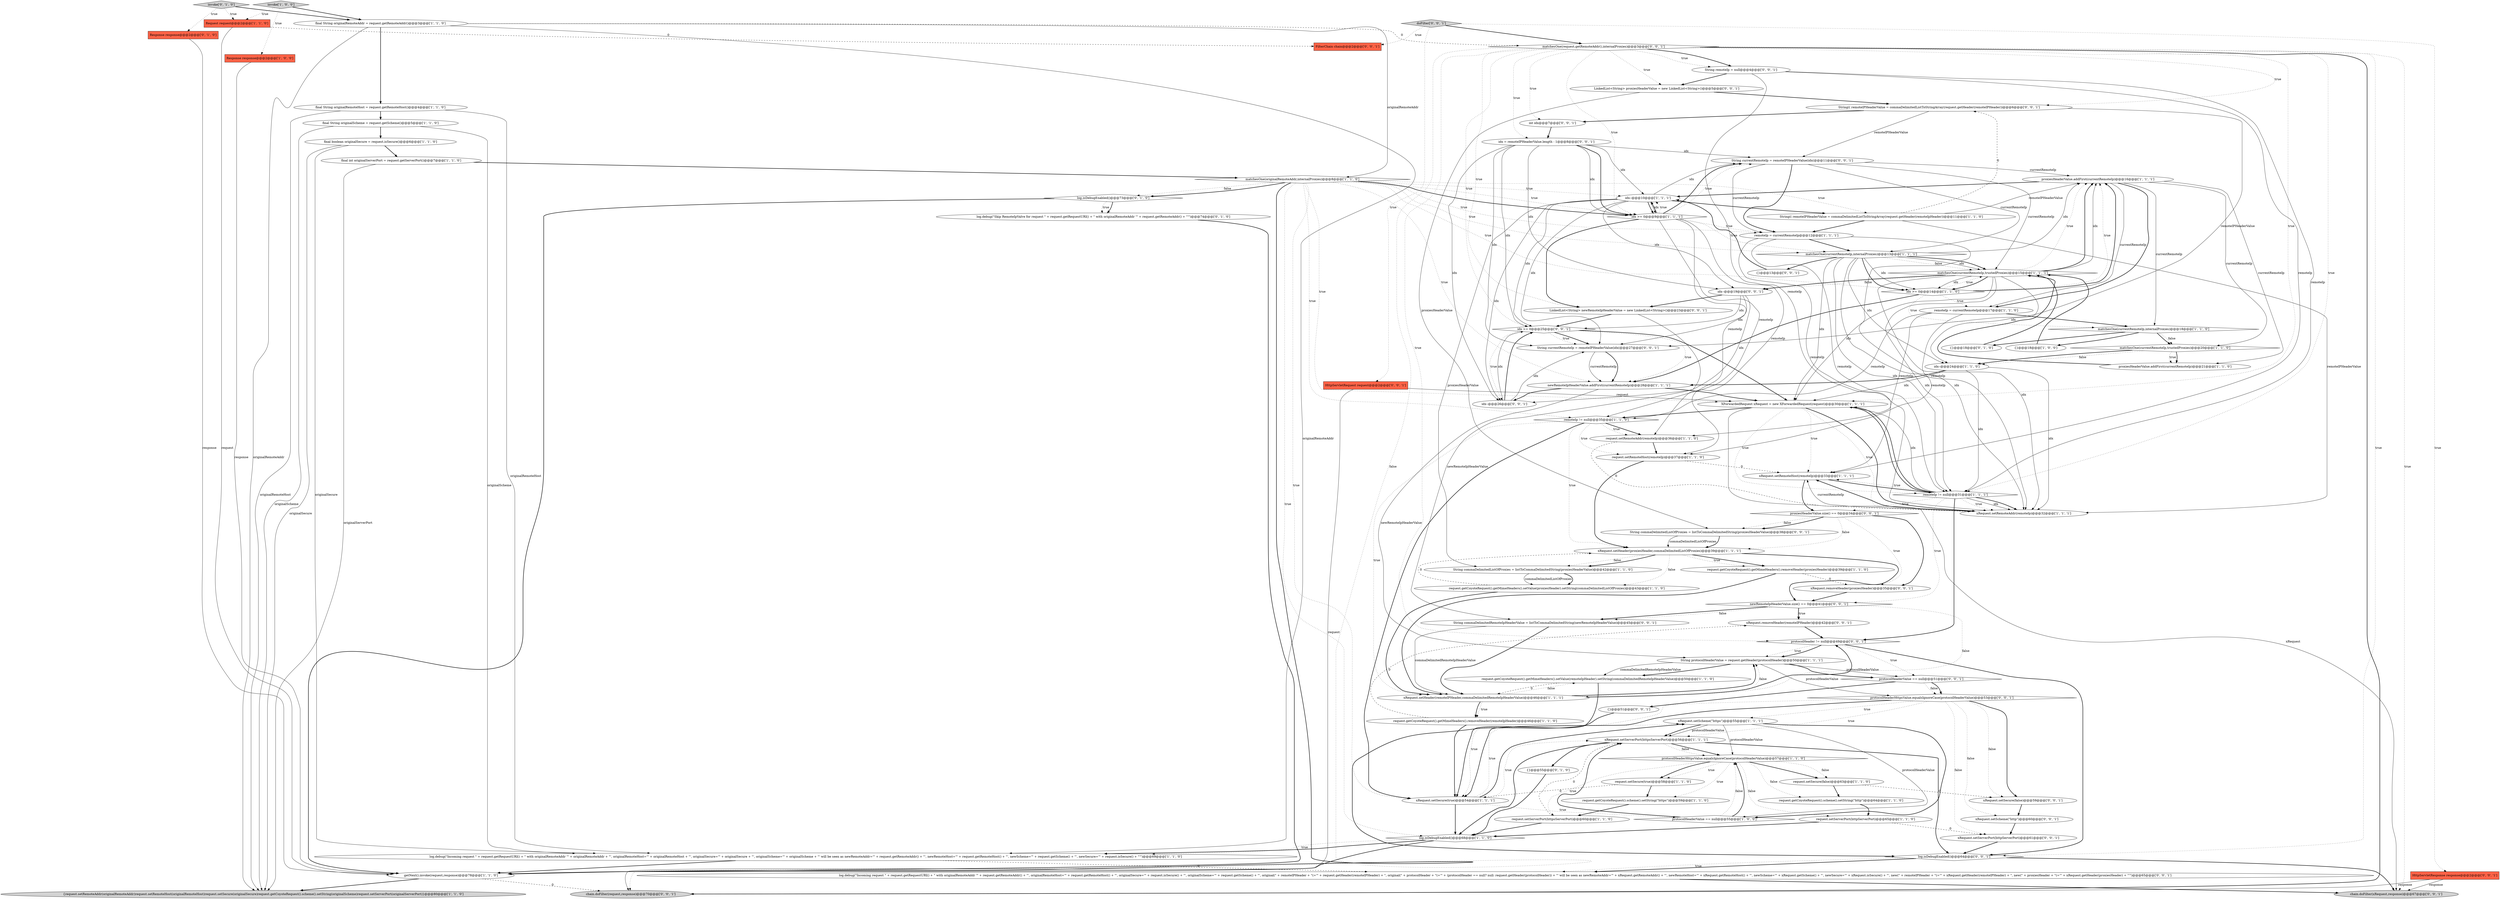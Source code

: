 digraph {
46 [style = filled, label = "xRequest.setScheme(\"https\")@@@55@@@['1', '1', '1']", fillcolor = white, shape = ellipse image = "AAA0AAABBB1BBB"];
2 [style = filled, label = "request.setServerPort(httpServerPort)@@@65@@@['1', '1', '0']", fillcolor = white, shape = ellipse image = "AAA0AAABBB1BBB"];
59 [style = filled, label = "invoke['0', '1', '0']", fillcolor = lightgray, shape = diamond image = "AAA0AAABBB2BBB"];
87 [style = filled, label = "{}@@@51@@@['0', '0', '1']", fillcolor = white, shape = ellipse image = "AAA0AAABBB3BBB"];
76 [style = filled, label = "HttpServletResponse response@@@2@@@['0', '0', '1']", fillcolor = tomato, shape = box image = "AAA0AAABBB3BBB"];
75 [style = filled, label = "idx >= 0@@@25@@@['0', '0', '1']", fillcolor = white, shape = diamond image = "AAA0AAABBB3BBB"];
0 [style = filled, label = "log.isDebugEnabled()@@@68@@@['1', '1', '0']", fillcolor = white, shape = diamond image = "AAA0AAABBB1BBB"];
50 [style = filled, label = "proxiesHeaderValue.addFirst(currentRemoteIp)@@@16@@@['1', '1', '1']", fillcolor = white, shape = ellipse image = "AAA0AAABBB1BBB"];
79 [style = filled, label = "matchesOne(request.getRemoteAddr(),internalProxies)@@@3@@@['0', '0', '1']", fillcolor = white, shape = diamond image = "AAA0AAABBB3BBB"];
68 [style = filled, label = "chain.doFilter(xRequest,response)@@@67@@@['0', '0', '1']", fillcolor = lightgray, shape = ellipse image = "AAA0AAABBB3BBB"];
71 [style = filled, label = "log.isDebugEnabled()@@@64@@@['0', '0', '1']", fillcolor = white, shape = diamond image = "AAA0AAABBB3BBB"];
93 [style = filled, label = "xRequest.setScheme(\"http\")@@@60@@@['0', '0', '1']", fillcolor = white, shape = ellipse image = "AAA0AAABBB3BBB"];
6 [style = filled, label = "request.getCoyoteRequest().getMimeHeaders().removeHeader(proxiesHeader)@@@39@@@['1', '1', '0']", fillcolor = white, shape = ellipse image = "AAA0AAABBB1BBB"];
61 [style = filled, label = "xRequest.removeHeader(remoteIPHeader)@@@42@@@['0', '0', '1']", fillcolor = white, shape = ellipse image = "AAA0AAABBB3BBB"];
37 [style = filled, label = "request.setServerPort(httpsServerPort)@@@60@@@['1', '1', '0']", fillcolor = white, shape = ellipse image = "AAA0AAABBB1BBB"];
54 [style = filled, label = "Response response@@@2@@@['0', '1', '0']", fillcolor = tomato, shape = box image = "AAA0AAABBB2BBB"];
22 [style = filled, label = "{request.setRemoteAddr(originalRemoteAddr)request.setRemoteHost(originalRemoteHost)request.setSecure(originalSecure)request.getCoyoteRequest().scheme().setString(originalScheme)request.setServerPort(originalServerPort)}@@@80@@@['1', '1', '0']", fillcolor = lightgray, shape = ellipse image = "AAA0AAABBB1BBB"];
45 [style = filled, label = "request.setSecure(true)@@@58@@@['1', '1', '0']", fillcolor = white, shape = ellipse image = "AAA0AAABBB1BBB"];
51 [style = filled, label = "xRequest.setRemoteHost(remoteIp)@@@33@@@['1', '1', '1']", fillcolor = white, shape = ellipse image = "AAA0AAABBB1BBB"];
3 [style = filled, label = "invoke['1', '0', '0']", fillcolor = lightgray, shape = diamond image = "AAA0AAABBB1BBB"];
39 [style = filled, label = "request.getCoyoteRequest().scheme().setString(\"https\")@@@59@@@['1', '1', '0']", fillcolor = white, shape = ellipse image = "AAA0AAABBB1BBB"];
84 [style = filled, label = "protocolHeaderValue == null@@@51@@@['0', '0', '1']", fillcolor = white, shape = diamond image = "AAA0AAABBB3BBB"];
28 [style = filled, label = "request.getCoyoteRequest().getMimeHeaders().removeHeader(remoteIpHeader)@@@46@@@['1', '1', '0']", fillcolor = white, shape = ellipse image = "AAA0AAABBB1BBB"];
82 [style = filled, label = "xRequest.removeHeader(proxiesHeader)@@@35@@@['0', '0', '1']", fillcolor = white, shape = ellipse image = "AAA0AAABBB3BBB"];
9 [style = filled, label = "request.getCoyoteRequest().getMimeHeaders().setValue(proxiesHeader).setString(commaDelimitedListOfProxies)@@@43@@@['1', '1', '0']", fillcolor = white, shape = ellipse image = "AAA0AAABBB1BBB"];
25 [style = filled, label = "String(( remoteIPHeaderValue = commaDelimitedListToStringArray(request.getHeader(remoteIpHeader))@@@11@@@['1', '1', '0']", fillcolor = white, shape = ellipse image = "AAA0AAABBB1BBB"];
83 [style = filled, label = "protocolHeaderHttpsValue.equalsIgnoreCase(protocolHeaderValue)@@@53@@@['0', '0', '1']", fillcolor = white, shape = diamond image = "AAA0AAABBB3BBB"];
92 [style = filled, label = "idx--@@@19@@@['0', '0', '1']", fillcolor = white, shape = ellipse image = "AAA0AAABBB3BBB"];
85 [style = filled, label = "String currentRemoteIp = remoteIPHeaderValue(idx(@@@27@@@['0', '0', '1']", fillcolor = white, shape = ellipse image = "AAA0AAABBB3BBB"];
27 [style = filled, label = "newRemoteIpHeaderValue.addFirst(currentRemoteIp)@@@28@@@['1', '1', '1']", fillcolor = white, shape = ellipse image = "AAA0AAABBB1BBB"];
53 [style = filled, label = "matchesOne(currentRemoteIp,trustedProxies)@@@15@@@['1', '1', '1']", fillcolor = white, shape = diamond image = "AAA0AAABBB1BBB"];
5 [style = filled, label = "remoteIp = currentRemoteIp@@@12@@@['1', '1', '1']", fillcolor = white, shape = ellipse image = "AAA0AAABBB1BBB"];
57 [style = filled, label = "{}@@@55@@@['0', '1', '0']", fillcolor = white, shape = ellipse image = "AAA0AAABBB2BBB"];
88 [style = filled, label = "log.debug(\"Incoming request \" + request.getRequestURI() + \" with originalRemoteAddr '\" + request.getRemoteAddr() + \"', originalRemoteHost='\" + request.getRemoteHost() + \"', originalSecure='\" + request.isSecure() + \"', originalScheme='\" + request.getScheme() + \"', original(\" + remoteIPHeader + \"(='\" + request.getHeader(remoteIPHeader) + \", original(\" + protocolHeader + \"(='\" + (protocolHeader == null? null: request.getHeader(protocolHeader)) + \"' will be seen as newRemoteAddr='\" + xRequest.getRemoteAddr() + \"', newRemoteHost='\" + xRequest.getRemoteHost() + \"', newScheme='\" + xRequest.getScheme() + \"', newSecure='\" + xRequest.isSecure() + \"', new(\" + remoteIPHeader + \"(='\" + xRequest.getHeader(remoteIPHeader) + \", new(\" + proxiesHeader + \"(='\" + xRequest.getHeader(proxiesHeader) + \"'\")@@@65@@@['0', '0', '1']", fillcolor = white, shape = ellipse image = "AAA0AAABBB3BBB"];
18 [style = filled, label = "final String originalScheme = request.getScheme()@@@5@@@['1', '1', '0']", fillcolor = white, shape = ellipse image = "AAA0AAABBB1BBB"];
60 [style = filled, label = "String remoteIp = null@@@4@@@['0', '0', '1']", fillcolor = white, shape = ellipse image = "AAA0AAABBB3BBB"];
1 [style = filled, label = "xRequest.setRemoteAddr(remoteIp)@@@32@@@['1', '1', '1']", fillcolor = white, shape = ellipse image = "AAA0AAABBB1BBB"];
14 [style = filled, label = "XForwardedRequest xRequest = new XForwardedRequest(request)@@@30@@@['1', '1', '1']", fillcolor = white, shape = ellipse image = "AAA0AAABBB1BBB"];
55 [style = filled, label = "log.isDebugEnabled()@@@73@@@['0', '1', '0']", fillcolor = white, shape = diamond image = "AAA1AAABBB2BBB"];
38 [style = filled, label = "remoteIp != null@@@35@@@['1', '1', '0']", fillcolor = white, shape = diamond image = "AAA0AAABBB1BBB"];
24 [style = filled, label = "request.setRemoteHost(remoteIp)@@@37@@@['1', '1', '0']", fillcolor = white, shape = ellipse image = "AAA0AAABBB1BBB"];
47 [style = filled, label = "String protocolHeaderValue = request.getHeader(protocolHeader)@@@50@@@['1', '1', '1']", fillcolor = white, shape = ellipse image = "AAA0AAABBB1BBB"];
7 [style = filled, label = "xRequest.setSecure(true)@@@54@@@['1', '1', '1']", fillcolor = white, shape = ellipse image = "AAA0AAABBB1BBB"];
91 [style = filled, label = "String currentRemoteIp = remoteIPHeaderValue(idx(@@@11@@@['0', '0', '1']", fillcolor = white, shape = ellipse image = "AAA0AAABBB3BBB"];
78 [style = filled, label = "LinkedList<String> proxiesHeaderValue = new LinkedList<String>()@@@5@@@['0', '0', '1']", fillcolor = white, shape = ellipse image = "AAA0AAABBB3BBB"];
21 [style = filled, label = "Response response@@@2@@@['1', '0', '0']", fillcolor = tomato, shape = box image = "AAA0AAABBB1BBB"];
8 [style = filled, label = "idx >= 0@@@14@@@['1', '1', '0']", fillcolor = white, shape = diamond image = "AAA0AAABBB1BBB"];
48 [style = filled, label = "xRequest.setServerPort(httpsServerPort)@@@56@@@['1', '1', '1']", fillcolor = white, shape = ellipse image = "AAA0AAABBB1BBB"];
67 [style = filled, label = "doFilter['0', '0', '1']", fillcolor = lightgray, shape = diamond image = "AAA0AAABBB3BBB"];
4 [style = filled, label = "final boolean originalSecure = request.isSecure()@@@6@@@['1', '1', '0']", fillcolor = white, shape = ellipse image = "AAA0AAABBB1BBB"];
26 [style = filled, label = "request.getCoyoteRequest().getMimeHeaders().setValue(remoteIpHeader).setString(commaDelimitedRemoteIpHeaderValue)@@@50@@@['1', '1', '0']", fillcolor = white, shape = ellipse image = "AAA0AAABBB1BBB"];
49 [style = filled, label = "idx--@@@10@@@['1', '1', '1']", fillcolor = white, shape = ellipse image = "AAA0AAABBB1BBB"];
62 [style = filled, label = "HttpServletRequest request@@@2@@@['0', '0', '1']", fillcolor = tomato, shape = box image = "AAA0AAABBB3BBB"];
70 [style = filled, label = "{}@@@13@@@['0', '0', '1']", fillcolor = white, shape = ellipse image = "AAA0AAABBB3BBB"];
69 [style = filled, label = "String(( remoteIPHeaderValue = commaDelimitedListToStringArray(request.getHeader(remoteIPHeader))@@@6@@@['0', '0', '1']", fillcolor = white, shape = ellipse image = "AAA0AAABBB3BBB"];
86 [style = filled, label = "idx = remoteIPHeaderValue.length - 1@@@8@@@['0', '0', '1']", fillcolor = white, shape = ellipse image = "AAA0AAABBB3BBB"];
17 [style = filled, label = "String commaDelimitedListOfProxies = listToCommaDelimitedString(proxiesHeaderValue)@@@42@@@['1', '1', '0']", fillcolor = white, shape = ellipse image = "AAA0AAABBB1BBB"];
65 [style = filled, label = "idx--@@@26@@@['0', '0', '1']", fillcolor = white, shape = ellipse image = "AAA0AAABBB3BBB"];
30 [style = filled, label = "log.debug(\"Incoming request \" + request.getRequestURI() + \" with originalRemoteAddr '\" + originalRemoteAddr + \"', originalRemoteHost='\" + originalRemoteHost + \"', originalSecure='\" + originalSecure + \"', originalScheme='\" + originalScheme + \"' will be seen as newRemoteAddr='\" + request.getRemoteAddr() + \"', newRemoteHost='\" + request.getRemoteHost() + \"', newScheme='\" + request.getScheme() + \"', newSecure='\" + request.isSecure() + \"'\")@@@69@@@['1', '1', '0']", fillcolor = white, shape = ellipse image = "AAA0AAABBB1BBB"];
73 [style = filled, label = "int idx@@@7@@@['0', '0', '1']", fillcolor = white, shape = ellipse image = "AAA0AAABBB3BBB"];
58 [style = filled, label = "{}@@@18@@@['0', '1', '0']", fillcolor = white, shape = ellipse image = "AAA0AAABBB2BBB"];
40 [style = filled, label = "protocolHeaderValue == null@@@55@@@['1', '0', '0']", fillcolor = white, shape = diamond image = "AAA0AAABBB1BBB"];
10 [style = filled, label = "matchesOne(currentRemoteIp,internalProxies)@@@13@@@['1', '1', '1']", fillcolor = white, shape = diamond image = "AAA0AAABBB1BBB"];
74 [style = filled, label = "String commaDelimitedRemoteIpHeaderValue = listToCommaDelimitedString(newRemoteIpHeaderValue)@@@45@@@['0', '0', '1']", fillcolor = white, shape = ellipse image = "AAA0AAABBB3BBB"];
77 [style = filled, label = "FilterChain chain@@@2@@@['0', '0', '1']", fillcolor = tomato, shape = box image = "AAA0AAABBB3BBB"];
31 [style = filled, label = "xRequest.setHeader(remoteIPHeader,commaDelimitedRemoteIpHeaderValue)@@@46@@@['1', '1', '1']", fillcolor = white, shape = ellipse image = "AAA0AAABBB1BBB"];
44 [style = filled, label = "request.getCoyoteRequest().scheme().setString(\"http\")@@@64@@@['1', '1', '0']", fillcolor = white, shape = ellipse image = "AAA0AAABBB1BBB"];
15 [style = filled, label = "xRequest.setHeader(proxiesHeader,commaDelimitedListOfProxies)@@@39@@@['1', '1', '1']", fillcolor = white, shape = ellipse image = "AAA0AAABBB1BBB"];
80 [style = filled, label = "xRequest.setServerPort(httpServerPort)@@@61@@@['0', '0', '1']", fillcolor = white, shape = ellipse image = "AAA0AAABBB3BBB"];
34 [style = filled, label = "remoteIp = currentRemoteIp@@@17@@@['1', '1', '0']", fillcolor = white, shape = ellipse image = "AAA0AAABBB1BBB"];
43 [style = filled, label = "remoteIp != null@@@31@@@['1', '1', '1']", fillcolor = white, shape = diamond image = "AAA0AAABBB1BBB"];
81 [style = filled, label = "chain.doFilter(request,response)@@@70@@@['0', '0', '1']", fillcolor = lightgray, shape = ellipse image = "AAA0AAABBB3BBB"];
13 [style = filled, label = "final String originalRemoteAddr = request.getRemoteAddr()@@@3@@@['1', '1', '0']", fillcolor = white, shape = ellipse image = "AAA0AAABBB1BBB"];
32 [style = filled, label = "idx--@@@24@@@['1', '1', '0']", fillcolor = white, shape = ellipse image = "AAA0AAABBB1BBB"];
16 [style = filled, label = "getNext().invoke(request,response)@@@78@@@['1', '1', '0']", fillcolor = white, shape = ellipse image = "AAA0AAABBB1BBB"];
63 [style = filled, label = "String commaDelimitedListOfProxies = listToCommaDelimitedString(proxiesHeaderValue)@@@38@@@['0', '0', '1']", fillcolor = white, shape = ellipse image = "AAA0AAABBB3BBB"];
56 [style = filled, label = "log.debug(\"Skip RemoteIpValve for request \" + request.getRequestURI() + \" with originalRemoteAddr '\" + request.getRemoteAddr() + \"'\")@@@74@@@['0', '1', '0']", fillcolor = white, shape = ellipse image = "AAA1AAABBB2BBB"];
52 [style = filled, label = "matchesOne(currentRemoteIp,trustedProxies)@@@20@@@['1', '1', '0']", fillcolor = white, shape = diamond image = "AAA0AAABBB1BBB"];
11 [style = filled, label = "{}@@@18@@@['1', '0', '0']", fillcolor = white, shape = ellipse image = "AAA0AAABBB1BBB"];
35 [style = filled, label = "request.setSecure(false)@@@63@@@['1', '1', '0']", fillcolor = white, shape = ellipse image = "AAA0AAABBB1BBB"];
72 [style = filled, label = "proxiesHeaderValue.size() == 0@@@34@@@['0', '0', '1']", fillcolor = white, shape = diamond image = "AAA0AAABBB3BBB"];
23 [style = filled, label = "matchesOne(originalRemoteAddr,internalProxies)@@@8@@@['1', '1', '0']", fillcolor = white, shape = diamond image = "AAA0AAABBB1BBB"];
66 [style = filled, label = "LinkedList<String> newRemoteIpHeaderValue = new LinkedList<String>()@@@23@@@['0', '0', '1']", fillcolor = white, shape = ellipse image = "AAA0AAABBB3BBB"];
20 [style = filled, label = "final int originalServerPort = request.getServerPort()@@@7@@@['1', '1', '0']", fillcolor = white, shape = ellipse image = "AAA0AAABBB1BBB"];
29 [style = filled, label = "final String originalRemoteHost = request.getRemoteHost()@@@4@@@['1', '1', '0']", fillcolor = white, shape = ellipse image = "AAA0AAABBB1BBB"];
36 [style = filled, label = "idx >= 0@@@9@@@['1', '1', '1']", fillcolor = white, shape = diamond image = "AAA0AAABBB1BBB"];
12 [style = filled, label = "proxiesHeaderValue.addFirst(currentRemoteIp)@@@21@@@['1', '1', '0']", fillcolor = white, shape = ellipse image = "AAA0AAABBB1BBB"];
41 [style = filled, label = "request.setRemoteAddr(remoteIp)@@@36@@@['1', '1', '0']", fillcolor = white, shape = ellipse image = "AAA0AAABBB1BBB"];
42 [style = filled, label = "protocolHeaderHttpsValue.equalsIgnoreCase(protocolHeaderValue)@@@57@@@['1', '1', '0']", fillcolor = white, shape = diamond image = "AAA0AAABBB1BBB"];
90 [style = filled, label = "xRequest.setSecure(false)@@@59@@@['0', '0', '1']", fillcolor = white, shape = ellipse image = "AAA0AAABBB3BBB"];
33 [style = filled, label = "Request request@@@2@@@['1', '1', '0']", fillcolor = tomato, shape = box image = "AAA0AAABBB1BBB"];
64 [style = filled, label = "protocolHeader != null@@@49@@@['0', '0', '1']", fillcolor = white, shape = diamond image = "AAA0AAABBB3BBB"];
19 [style = filled, label = "matchesOne(currentRemoteIp,internalProxies)@@@18@@@['1', '1', '0']", fillcolor = white, shape = diamond image = "AAA0AAABBB1BBB"];
89 [style = filled, label = "newRemoteIpHeaderValue.size() == 0@@@41@@@['0', '0', '1']", fillcolor = white, shape = diamond image = "AAA0AAABBB3BBB"];
14->43 [style = dotted, label="true"];
33->16 [style = solid, label="request"];
20->23 [style = bold, label=""];
53->32 [style = solid, label="idx"];
54->16 [style = solid, label="response"];
65->75 [style = solid, label="idx"];
31->64 [style = bold, label=""];
91->5 [style = bold, label=""];
37->48 [style = dashed, label="0"];
16->81 [style = dashed, label="0"];
5->43 [style = solid, label="remoteIp"];
91->53 [style = solid, label="currentRemoteIp"];
85->27 [style = solid, label="currentRemoteIp"];
70->49 [style = bold, label=""];
58->53 [style = bold, label=""];
9->31 [style = bold, label=""];
31->28 [style = dotted, label="true"];
25->1 [style = solid, label="remoteIPHeaderValue"];
71->88 [style = bold, label=""];
49->36 [style = bold, label=""];
23->16 [style = bold, label=""];
38->41 [style = bold, label=""];
82->89 [style = bold, label=""];
43->1 [style = dotted, label="true"];
41->1 [style = dashed, label="0"];
15->89 [style = bold, label=""];
10->53 [style = dotted, label="false"];
67->79 [style = bold, label=""];
42->35 [style = dotted, label="false"];
34->41 [style = solid, label="remoteIp"];
3->13 [style = bold, label=""];
15->6 [style = bold, label=""];
51->43 [style = bold, label=""];
46->40 [style = bold, label=""];
19->58 [style = bold, label=""];
13->30 [style = solid, label="originalRemoteAddr"];
27->65 [style = bold, label=""];
36->41 [style = solid, label="remoteIp"];
23->7 [style = dotted, label="true"];
37->0 [style = bold, label=""];
8->19 [style = dotted, label="true"];
43->14 [style = bold, label=""];
53->43 [style = solid, label="idx"];
86->65 [style = solid, label="idx"];
52->32 [style = bold, label=""];
21->16 [style = solid, label="response"];
44->2 [style = bold, label=""];
23->0 [style = dotted, label="true"];
7->48 [style = dotted, label="true"];
59->13 [style = bold, label=""];
88->68 [style = bold, label=""];
72->15 [style = dotted, label="false"];
43->89 [style = dotted, label="true"];
43->1 [style = solid, label="idx"];
7->46 [style = dotted, label="true"];
7->0 [style = bold, label=""];
2->80 [style = dashed, label="0"];
13->29 [style = bold, label=""];
79->81 [style = dotted, label="false"];
75->65 [style = dotted, label="true"];
62->14 [style = solid, label="request"];
76->81 [style = solid, label="response"];
47->84 [style = bold, label=""];
42->35 [style = bold, label=""];
11->53 [style = bold, label=""];
55->16 [style = bold, label=""];
49->65 [style = solid, label="idx"];
20->22 [style = solid, label="originalServerPort"];
39->37 [style = bold, label=""];
42->39 [style = dotted, label="true"];
30->88 [style = dashed, label="0"];
52->32 [style = dotted, label="false"];
63->15 [style = solid, label="commaDelimitedListOfProxies"];
91->10 [style = solid, label="currentRemoteIp"];
63->15 [style = bold, label=""];
79->60 [style = bold, label=""];
35->90 [style = dashed, label="0"];
29->30 [style = solid, label="originalRemoteHost"];
49->75 [style = solid, label="idx"];
79->69 [style = dotted, label="true"];
91->5 [style = solid, label="currentRemoteIp"];
89->74 [style = bold, label=""];
79->64 [style = dotted, label="true"];
36->10 [style = dotted, label="true"];
74->31 [style = bold, label=""];
14->43 [style = bold, label=""];
36->24 [style = solid, label="remoteIp"];
55->56 [style = bold, label=""];
6->82 [style = dashed, label="0"];
41->24 [style = bold, label=""];
25->69 [style = dashed, label="0"];
90->93 [style = bold, label=""];
60->1 [style = solid, label="remoteIp"];
79->73 [style = dotted, label="true"];
4->22 [style = solid, label="originalSecure"];
49->92 [style = solid, label="idx"];
75->27 [style = dotted, label="true"];
8->34 [style = dotted, label="true"];
53->50 [style = dotted, label="true"];
45->7 [style = dashed, label="0"];
57->0 [style = bold, label=""];
48->71 [style = bold, label=""];
79->71 [style = dotted, label="true"];
67->62 [style = dotted, label="true"];
31->26 [style = dotted, label="false"];
50->52 [style = solid, label="currentRemoteIp"];
10->1 [style = solid, label="idx"];
30->16 [style = bold, label=""];
7->46 [style = bold, label=""];
34->24 [style = solid, label="remoteIp"];
86->36 [style = solid, label="idx"];
79->81 [style = bold, label=""];
14->51 [style = dotted, label="true"];
29->22 [style = solid, label="originalRemoteHost"];
8->27 [style = bold, label=""];
66->75 [style = bold, label=""];
15->6 [style = dotted, label="true"];
49->85 [style = solid, label="idx"];
86->75 [style = solid, label="idx"];
38->31 [style = dotted, label="true"];
15->17 [style = dotted, label="false"];
79->66 [style = dotted, label="true"];
32->14 [style = solid, label="idx"];
79->75 [style = dotted, label="true"];
17->9 [style = solid, label="commaDelimitedListOfProxies"];
42->37 [style = dotted, label="true"];
42->44 [style = dotted, label="false"];
32->1 [style = solid, label="idx"];
25->5 [style = bold, label=""];
86->85 [style = solid, label="idx"];
5->51 [style = solid, label="remoteIp"];
47->83 [style = solid, label="protocolHeaderValue"];
19->11 [style = bold, label=""];
38->7 [style = bold, label=""];
40->48 [style = bold, label=""];
48->57 [style = bold, label=""];
36->66 [style = bold, label=""];
36->38 [style = solid, label="remoteIp"];
17->9 [style = bold, label=""];
65->75 [style = bold, label=""];
79->60 [style = dotted, label="true"];
79->78 [style = dotted, label="true"];
75->85 [style = dotted, label="true"];
18->30 [style = solid, label="originalScheme"];
43->1 [style = bold, label=""];
83->48 [style = dotted, label="true"];
71->68 [style = bold, label=""];
83->90 [style = dotted, label="false"];
85->27 [style = bold, label=""];
79->14 [style = dotted, label="true"];
89->61 [style = dotted, label="true"];
49->17 [style = solid, label="proxiesHeaderValue"];
10->43 [style = solid, label="idx"];
31->28 [style = bold, label=""];
52->12 [style = bold, label=""];
53->50 [style = bold, label=""];
38->24 [style = dotted, label="true"];
64->47 [style = dotted, label="true"];
89->74 [style = dotted, label="false"];
64->71 [style = bold, label=""];
5->1 [style = solid, label="remoteIp"];
59->33 [style = dotted, label="true"];
84->83 [style = dotted, label="false"];
15->17 [style = bold, label=""];
78->69 [style = bold, label=""];
26->31 [style = dashed, label="0"];
48->0 [style = bold, label=""];
87->71 [style = bold, label=""];
33->77 [style = dashed, label="0"];
10->50 [style = solid, label="idx"];
40->42 [style = bold, label=""];
24->51 [style = dashed, label="0"];
10->14 [style = solid, label="idx"];
69->91 [style = solid, label="remoteIPHeaderValue"];
48->42 [style = bold, label=""];
79->43 [style = dotted, label="true"];
61->64 [style = bold, label=""];
4->30 [style = solid, label="originalSecure"];
14->1 [style = dotted, label="true"];
46->48 [style = bold, label=""];
12->53 [style = bold, label=""];
92->66 [style = bold, label=""];
31->47 [style = bold, label=""];
23->10 [style = dotted, label="true"];
72->63 [style = dotted, label="false"];
10->8 [style = bold, label=""];
23->5 [style = dotted, label="true"];
32->27 [style = bold, label=""];
92->65 [style = solid, label="idx"];
10->53 [style = solid, label="idx"];
23->14 [style = dotted, label="true"];
69->85 [style = solid, label="remoteIPHeaderValue"];
69->73 [style = bold, label=""];
16->22 [style = bold, label=""];
50->34 [style = solid, label="currentRemoteIp"];
40->42 [style = dotted, label="false"];
53->92 [style = bold, label=""];
80->71 [style = bold, label=""];
43->14 [style = solid, label="idx"];
1->51 [style = solid, label="currentRemoteIp"];
91->50 [style = solid, label="currentRemoteIp"];
76->68 [style = solid, label="response"];
36->49 [style = bold, label=""];
75->14 [style = bold, label=""];
47->26 [style = bold, label=""];
84->87 [style = bold, label=""];
23->27 [style = dotted, label="true"];
8->50 [style = dotted, label="true"];
53->92 [style = dotted, label="false"];
13->22 [style = solid, label="originalRemoteAddr"];
23->49 [style = dotted, label="true"];
35->44 [style = bold, label=""];
79->68 [style = dotted, label="true"];
92->85 [style = solid, label="idx"];
42->2 [style = dotted, label="false"];
47->26 [style = solid, label="commaDelimitedRemoteIpHeaderValue"];
32->43 [style = solid, label="idx"];
6->31 [style = bold, label=""];
62->81 [style = solid, label="request"];
92->75 [style = solid, label="idx"];
19->52 [style = bold, label=""];
56->16 [style = bold, label=""];
73->86 [style = bold, label=""];
64->47 [style = bold, label=""];
89->31 [style = dotted, label="false"];
60->51 [style = solid, label="remoteIp"];
10->8 [style = solid, label="idx"];
9->15 [style = dashed, label="0"];
84->83 [style = bold, label=""];
28->61 [style = dashed, label="0"];
49->91 [style = solid, label="idx"];
0->30 [style = bold, label=""];
89->61 [style = bold, label=""];
2->0 [style = bold, label=""];
59->54 [style = dotted, label="true"];
23->38 [style = dotted, label="true"];
49->36 [style = solid, label="idx"];
19->52 [style = dotted, label="false"];
36->49 [style = dotted, label="true"];
67->77 [style = dotted, label="true"];
29->18 [style = bold, label=""];
36->91 [style = bold, label=""];
46->48 [style = solid, label="protocolHeaderValue"];
8->50 [style = bold, label=""];
8->53 [style = dotted, label="true"];
3->33 [style = dotted, label="true"];
25->50 [style = solid, label="remoteIPHeaderValue"];
13->23 [style = solid, label="originalRemoteAddr"];
67->76 [style = dotted, label="true"];
72->82 [style = bold, label=""];
36->5 [style = dotted, label="true"];
53->50 [style = solid, label="idx"];
60->78 [style = bold, label=""];
65->85 [style = solid, label="idx"];
28->7 [style = bold, label=""];
27->14 [style = bold, label=""];
49->25 [style = bold, label=""];
42->45 [style = bold, label=""];
53->1 [style = solid, label="idx"];
74->31 [style = solid, label="commaDelimitedRemoteIpHeaderValue"];
53->8 [style = bold, label=""];
86->49 [style = solid, label="idx"];
14->38 [style = bold, label=""];
1->51 [style = bold, label=""];
38->15 [style = dotted, label="true"];
83->46 [style = dotted, label="true"];
66->74 [style = solid, label="newRemoteIpHeaderValue"];
42->45 [style = dotted, label="true"];
36->91 [style = dotted, label="true"];
55->56 [style = dotted, label="true"];
53->14 [style = solid, label="idx"];
75->85 [style = bold, label=""];
53->8 [style = solid, label="idx"];
43->64 [style = bold, label=""];
10->32 [style = solid, label="idx"];
24->15 [style = bold, label=""];
3->21 [style = dotted, label="true"];
93->80 [style = bold, label=""];
23->55 [style = dotted, label="false"];
0->30 [style = dotted, label="true"];
34->38 [style = solid, label="remoteIp"];
14->68 [style = solid, label="xRequest"];
5->10 [style = bold, label=""];
31->47 [style = dotted, label="false"];
4->20 [style = bold, label=""];
43->72 [style = dotted, label="true"];
83->7 [style = dotted, label="true"];
83->93 [style = dotted, label="false"];
72->63 [style = bold, label=""];
38->41 [style = dotted, label="true"];
14->1 [style = bold, label=""];
83->7 [style = bold, label=""];
86->91 [style = solid, label="idx"];
27->47 [style = solid, label="newRemoteIpHeaderValue"];
10->53 [style = bold, label=""];
52->12 [style = dotted, label="true"];
83->80 [style = dotted, label="false"];
46->42 [style = solid, label="protocolHeaderValue"];
83->90 [style = bold, label=""];
60->43 [style = solid, label="remoteIp"];
79->86 [style = dotted, label="true"];
47->84 [style = solid, label="protocolHeaderValue"];
23->8 [style = dotted, label="true"];
50->49 [style = bold, label=""];
79->36 [style = dotted, label="true"];
78->63 [style = solid, label="proxiesHeaderValue"];
23->36 [style = bold, label=""];
23->25 [style = dotted, label="true"];
86->36 [style = bold, label=""];
48->42 [style = dotted, label="false"];
15->9 [style = dotted, label="false"];
43->51 [style = dotted, label="true"];
26->7 [style = bold, label=""];
72->82 [style = dotted, label="true"];
23->36 [style = dotted, label="true"];
46->40 [style = solid, label="protocolHeaderValue"];
50->34 [style = bold, label=""];
7->40 [style = dotted, label="true"];
13->79 [style = dashed, label="0"];
23->55 [style = bold, label=""];
34->19 [style = bold, label=""];
45->39 [style = bold, label=""];
10->70 [style = bold, label=""];
50->12 [style = solid, label="currentRemoteIp"];
71->88 [style = dotted, label="true"];
86->92 [style = solid, label="idx"];
50->19 [style = solid, label="currentRemoteIp"];
64->84 [style = dotted, label="true"];
18->4 [style = bold, label=""];
51->72 [style = bold, label=""];
18->22 [style = solid, label="originalScheme"];
0->16 [style = bold, label=""];
}
